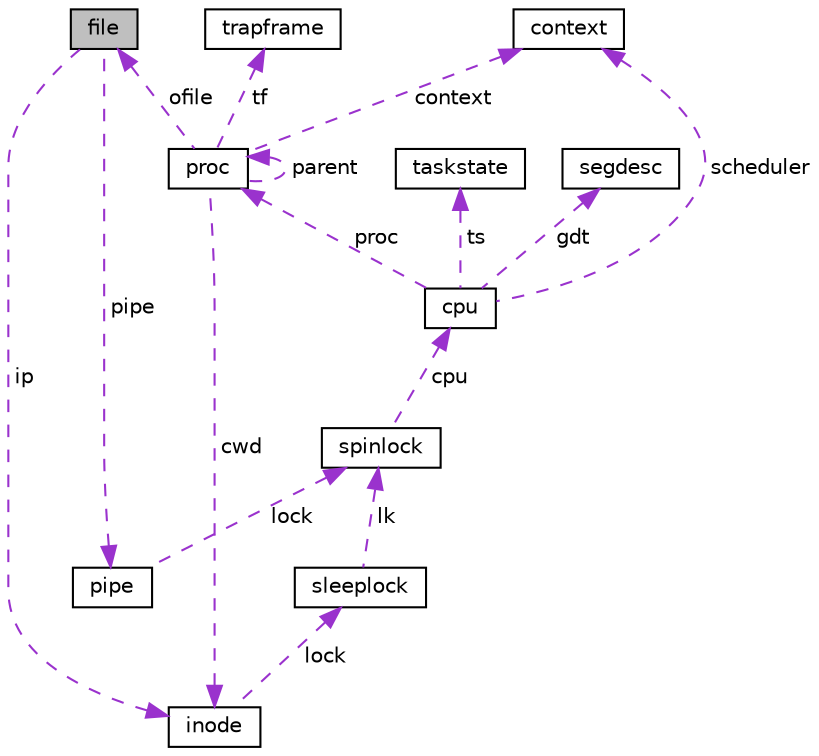 digraph "file"
{
 // LATEX_PDF_SIZE
  edge [fontname="Helvetica",fontsize="10",labelfontname="Helvetica",labelfontsize="10"];
  node [fontname="Helvetica",fontsize="10",shape=record];
  Node1 [label="file",height=0.2,width=0.4,color="black", fillcolor="grey75", style="filled", fontcolor="black",tooltip=" "];
  Node2 -> Node1 [dir="back",color="darkorchid3",fontsize="10",style="dashed",label=" ip" ,fontname="Helvetica"];
  Node2 [label="inode",height=0.2,width=0.4,color="black", fillcolor="white", style="filled",URL="$d0/df8/structinode.html",tooltip=" "];
  Node3 -> Node2 [dir="back",color="darkorchid3",fontsize="10",style="dashed",label=" lock" ,fontname="Helvetica"];
  Node3 [label="sleeplock",height=0.2,width=0.4,color="black", fillcolor="white", style="filled",URL="$d9/dd0/structsleeplock.html",tooltip=" "];
  Node4 -> Node3 [dir="back",color="darkorchid3",fontsize="10",style="dashed",label=" lk" ,fontname="Helvetica"];
  Node4 [label="spinlock",height=0.2,width=0.4,color="black", fillcolor="white", style="filled",URL="$d1/d08/structspinlock.html",tooltip=" "];
  Node5 -> Node4 [dir="back",color="darkorchid3",fontsize="10",style="dashed",label=" cpu" ,fontname="Helvetica"];
  Node5 [label="cpu",height=0.2,width=0.4,color="black", fillcolor="white", style="filled",URL="$db/d62/structcpu.html",tooltip=" "];
  Node6 -> Node5 [dir="back",color="darkorchid3",fontsize="10",style="dashed",label=" gdt" ,fontname="Helvetica"];
  Node6 [label="segdesc",height=0.2,width=0.4,color="black", fillcolor="white", style="filled",URL="$d8/d3e/structsegdesc.html",tooltip=" "];
  Node7 -> Node5 [dir="back",color="darkorchid3",fontsize="10",style="dashed",label=" scheduler" ,fontname="Helvetica"];
  Node7 [label="context",height=0.2,width=0.4,color="black", fillcolor="white", style="filled",URL="$d7/dfe/structcontext.html",tooltip=" "];
  Node8 -> Node5 [dir="back",color="darkorchid3",fontsize="10",style="dashed",label=" proc" ,fontname="Helvetica"];
  Node8 [label="proc",height=0.2,width=0.4,color="black", fillcolor="white", style="filled",URL="$de/d48/structproc.html",tooltip=" "];
  Node2 -> Node8 [dir="back",color="darkorchid3",fontsize="10",style="dashed",label=" cwd" ,fontname="Helvetica"];
  Node7 -> Node8 [dir="back",color="darkorchid3",fontsize="10",style="dashed",label=" context" ,fontname="Helvetica"];
  Node9 -> Node8 [dir="back",color="darkorchid3",fontsize="10",style="dashed",label=" tf" ,fontname="Helvetica"];
  Node9 [label="trapframe",height=0.2,width=0.4,color="black", fillcolor="white", style="filled",URL="$df/d05/structtrapframe.html",tooltip=" "];
  Node8 -> Node8 [dir="back",color="darkorchid3",fontsize="10",style="dashed",label=" parent" ,fontname="Helvetica"];
  Node1 -> Node8 [dir="back",color="darkorchid3",fontsize="10",style="dashed",label=" ofile" ,fontname="Helvetica"];
  Node10 -> Node5 [dir="back",color="darkorchid3",fontsize="10",style="dashed",label=" ts" ,fontname="Helvetica"];
  Node10 [label="taskstate",height=0.2,width=0.4,color="black", fillcolor="white", style="filled",URL="$dc/dd1/structtaskstate.html",tooltip=" "];
  Node11 -> Node1 [dir="back",color="darkorchid3",fontsize="10",style="dashed",label=" pipe" ,fontname="Helvetica"];
  Node11 [label="pipe",height=0.2,width=0.4,color="black", fillcolor="white", style="filled",URL="$d8/d53/structpipe.html",tooltip=" "];
  Node4 -> Node11 [dir="back",color="darkorchid3",fontsize="10",style="dashed",label=" lock" ,fontname="Helvetica"];
}
